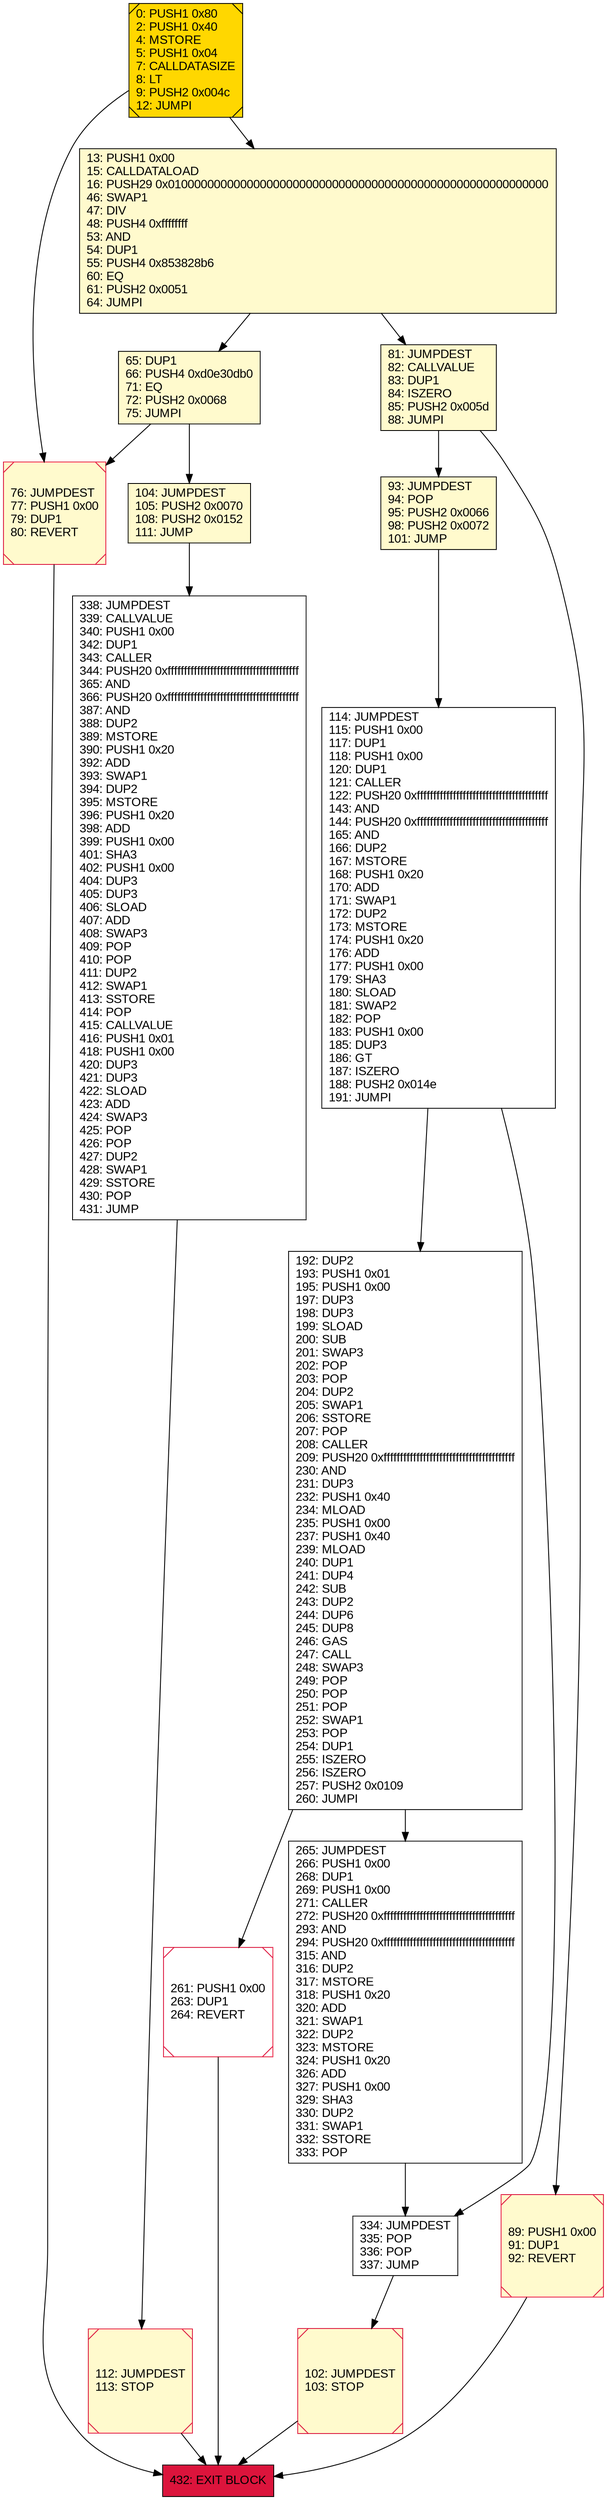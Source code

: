 digraph G {
bgcolor=transparent rankdir=UD;
node [shape=box style=filled color=black fillcolor=white fontname=arial fontcolor=black];
93 [label="93: JUMPDEST\l94: POP\l95: PUSH2 0x0066\l98: PUSH2 0x0072\l101: JUMP\l" fillcolor=lemonchiffon ];
112 [label="112: JUMPDEST\l113: STOP\l" fillcolor=lemonchiffon shape=Msquare color=crimson ];
261 [label="261: PUSH1 0x00\l263: DUP1\l264: REVERT\l" shape=Msquare color=crimson ];
334 [label="334: JUMPDEST\l335: POP\l336: POP\l337: JUMP\l" ];
114 [label="114: JUMPDEST\l115: PUSH1 0x00\l117: DUP1\l118: PUSH1 0x00\l120: DUP1\l121: CALLER\l122: PUSH20 0xffffffffffffffffffffffffffffffffffffffff\l143: AND\l144: PUSH20 0xffffffffffffffffffffffffffffffffffffffff\l165: AND\l166: DUP2\l167: MSTORE\l168: PUSH1 0x20\l170: ADD\l171: SWAP1\l172: DUP2\l173: MSTORE\l174: PUSH1 0x20\l176: ADD\l177: PUSH1 0x00\l179: SHA3\l180: SLOAD\l181: SWAP2\l182: POP\l183: PUSH1 0x00\l185: DUP3\l186: GT\l187: ISZERO\l188: PUSH2 0x014e\l191: JUMPI\l" ];
0 [label="0: PUSH1 0x80\l2: PUSH1 0x40\l4: MSTORE\l5: PUSH1 0x04\l7: CALLDATASIZE\l8: LT\l9: PUSH2 0x004c\l12: JUMPI\l" fillcolor=lemonchiffon shape=Msquare fillcolor=gold ];
76 [label="76: JUMPDEST\l77: PUSH1 0x00\l79: DUP1\l80: REVERT\l" fillcolor=lemonchiffon shape=Msquare color=crimson ];
192 [label="192: DUP2\l193: PUSH1 0x01\l195: PUSH1 0x00\l197: DUP3\l198: DUP3\l199: SLOAD\l200: SUB\l201: SWAP3\l202: POP\l203: POP\l204: DUP2\l205: SWAP1\l206: SSTORE\l207: POP\l208: CALLER\l209: PUSH20 0xffffffffffffffffffffffffffffffffffffffff\l230: AND\l231: DUP3\l232: PUSH1 0x40\l234: MLOAD\l235: PUSH1 0x00\l237: PUSH1 0x40\l239: MLOAD\l240: DUP1\l241: DUP4\l242: SUB\l243: DUP2\l244: DUP6\l245: DUP8\l246: GAS\l247: CALL\l248: SWAP3\l249: POP\l250: POP\l251: POP\l252: SWAP1\l253: POP\l254: DUP1\l255: ISZERO\l256: ISZERO\l257: PUSH2 0x0109\l260: JUMPI\l" ];
81 [label="81: JUMPDEST\l82: CALLVALUE\l83: DUP1\l84: ISZERO\l85: PUSH2 0x005d\l88: JUMPI\l" fillcolor=lemonchiffon ];
104 [label="104: JUMPDEST\l105: PUSH2 0x0070\l108: PUSH2 0x0152\l111: JUMP\l" fillcolor=lemonchiffon ];
432 [label="432: EXIT BLOCK\l" fillcolor=crimson ];
102 [label="102: JUMPDEST\l103: STOP\l" fillcolor=lemonchiffon shape=Msquare color=crimson ];
13 [label="13: PUSH1 0x00\l15: CALLDATALOAD\l16: PUSH29 0x0100000000000000000000000000000000000000000000000000000000\l46: SWAP1\l47: DIV\l48: PUSH4 0xffffffff\l53: AND\l54: DUP1\l55: PUSH4 0x853828b6\l60: EQ\l61: PUSH2 0x0051\l64: JUMPI\l" fillcolor=lemonchiffon ];
89 [label="89: PUSH1 0x00\l91: DUP1\l92: REVERT\l" fillcolor=lemonchiffon shape=Msquare color=crimson ];
265 [label="265: JUMPDEST\l266: PUSH1 0x00\l268: DUP1\l269: PUSH1 0x00\l271: CALLER\l272: PUSH20 0xffffffffffffffffffffffffffffffffffffffff\l293: AND\l294: PUSH20 0xffffffffffffffffffffffffffffffffffffffff\l315: AND\l316: DUP2\l317: MSTORE\l318: PUSH1 0x20\l320: ADD\l321: SWAP1\l322: DUP2\l323: MSTORE\l324: PUSH1 0x20\l326: ADD\l327: PUSH1 0x00\l329: SHA3\l330: DUP2\l331: SWAP1\l332: SSTORE\l333: POP\l" ];
338 [label="338: JUMPDEST\l339: CALLVALUE\l340: PUSH1 0x00\l342: DUP1\l343: CALLER\l344: PUSH20 0xffffffffffffffffffffffffffffffffffffffff\l365: AND\l366: PUSH20 0xffffffffffffffffffffffffffffffffffffffff\l387: AND\l388: DUP2\l389: MSTORE\l390: PUSH1 0x20\l392: ADD\l393: SWAP1\l394: DUP2\l395: MSTORE\l396: PUSH1 0x20\l398: ADD\l399: PUSH1 0x00\l401: SHA3\l402: PUSH1 0x00\l404: DUP3\l405: DUP3\l406: SLOAD\l407: ADD\l408: SWAP3\l409: POP\l410: POP\l411: DUP2\l412: SWAP1\l413: SSTORE\l414: POP\l415: CALLVALUE\l416: PUSH1 0x01\l418: PUSH1 0x00\l420: DUP3\l421: DUP3\l422: SLOAD\l423: ADD\l424: SWAP3\l425: POP\l426: POP\l427: DUP2\l428: SWAP1\l429: SSTORE\l430: POP\l431: JUMP\l" ];
65 [label="65: DUP1\l66: PUSH4 0xd0e30db0\l71: EQ\l72: PUSH2 0x0068\l75: JUMPI\l" fillcolor=lemonchiffon ];
0 -> 76;
93 -> 114;
102 -> 432;
114 -> 334;
13 -> 65;
89 -> 432;
114 -> 192;
192 -> 261;
81 -> 93;
104 -> 338;
192 -> 265;
65 -> 104;
81 -> 89;
65 -> 76;
112 -> 432;
261 -> 432;
334 -> 102;
338 -> 112;
76 -> 432;
0 -> 13;
13 -> 81;
265 -> 334;
}